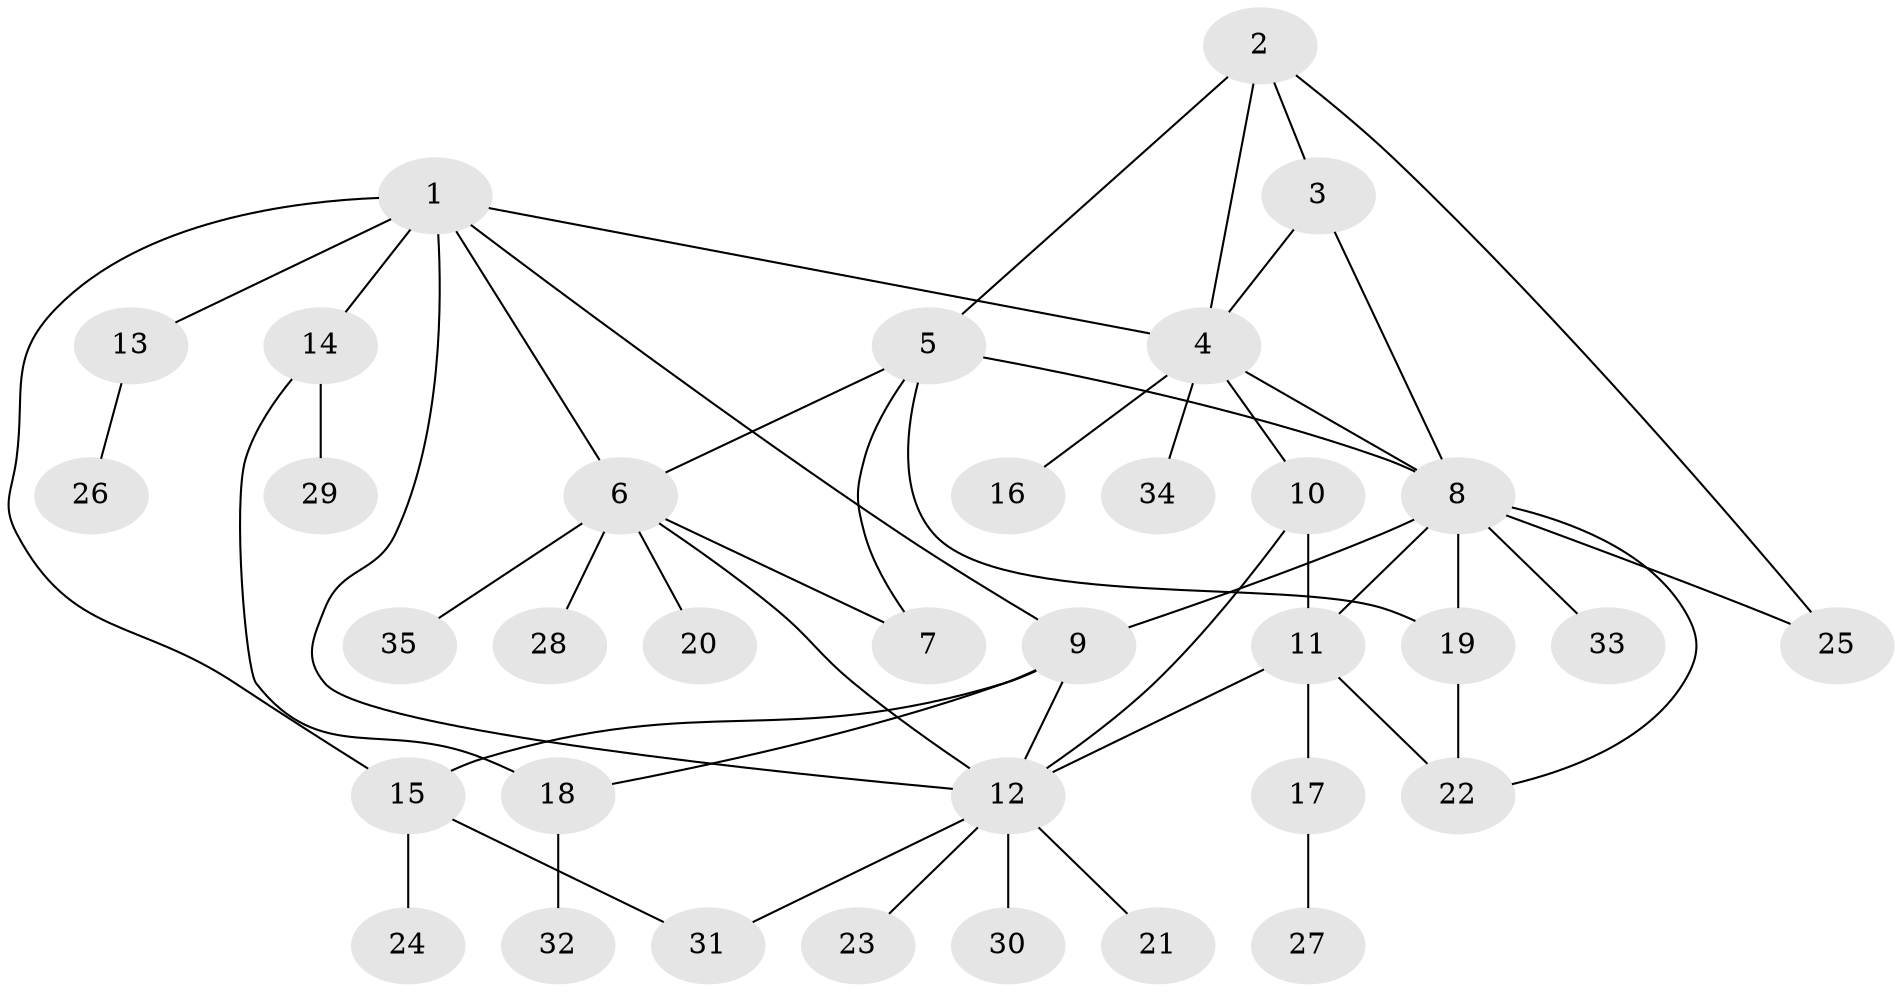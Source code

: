 // original degree distribution, {3: 0.10144927536231885, 7: 0.014492753623188406, 5: 0.014492753623188406, 8: 0.028985507246376812, 6: 0.028985507246376812, 13: 0.014492753623188406, 4: 0.10144927536231885, 10: 0.014492753623188406, 2: 0.2463768115942029, 1: 0.43478260869565216}
// Generated by graph-tools (version 1.1) at 2025/37/03/09/25 02:37:26]
// undirected, 35 vertices, 52 edges
graph export_dot {
graph [start="1"]
  node [color=gray90,style=filled];
  1;
  2;
  3;
  4;
  5;
  6;
  7;
  8;
  9;
  10;
  11;
  12;
  13;
  14;
  15;
  16;
  17;
  18;
  19;
  20;
  21;
  22;
  23;
  24;
  25;
  26;
  27;
  28;
  29;
  30;
  31;
  32;
  33;
  34;
  35;
  1 -- 4 [weight=1.0];
  1 -- 6 [weight=1.0];
  1 -- 9 [weight=1.0];
  1 -- 12 [weight=1.0];
  1 -- 13 [weight=1.0];
  1 -- 14 [weight=1.0];
  1 -- 15 [weight=1.0];
  2 -- 3 [weight=1.0];
  2 -- 4 [weight=1.0];
  2 -- 5 [weight=1.0];
  2 -- 25 [weight=1.0];
  3 -- 4 [weight=1.0];
  3 -- 8 [weight=1.0];
  4 -- 8 [weight=1.0];
  4 -- 10 [weight=1.0];
  4 -- 16 [weight=1.0];
  4 -- 34 [weight=1.0];
  5 -- 6 [weight=1.0];
  5 -- 7 [weight=1.0];
  5 -- 8 [weight=1.0];
  5 -- 19 [weight=1.0];
  6 -- 7 [weight=1.0];
  6 -- 12 [weight=1.0];
  6 -- 20 [weight=1.0];
  6 -- 28 [weight=1.0];
  6 -- 35 [weight=1.0];
  8 -- 9 [weight=4.0];
  8 -- 11 [weight=1.0];
  8 -- 19 [weight=1.0];
  8 -- 22 [weight=1.0];
  8 -- 25 [weight=1.0];
  8 -- 33 [weight=1.0];
  9 -- 12 [weight=1.0];
  9 -- 15 [weight=1.0];
  9 -- 18 [weight=1.0];
  10 -- 11 [weight=1.0];
  10 -- 12 [weight=1.0];
  11 -- 12 [weight=1.0];
  11 -- 17 [weight=1.0];
  11 -- 22 [weight=1.0];
  12 -- 21 [weight=1.0];
  12 -- 23 [weight=1.0];
  12 -- 30 [weight=1.0];
  12 -- 31 [weight=1.0];
  13 -- 26 [weight=1.0];
  14 -- 18 [weight=1.0];
  14 -- 29 [weight=1.0];
  15 -- 24 [weight=1.0];
  15 -- 31 [weight=1.0];
  17 -- 27 [weight=2.0];
  18 -- 32 [weight=1.0];
  19 -- 22 [weight=1.0];
}
